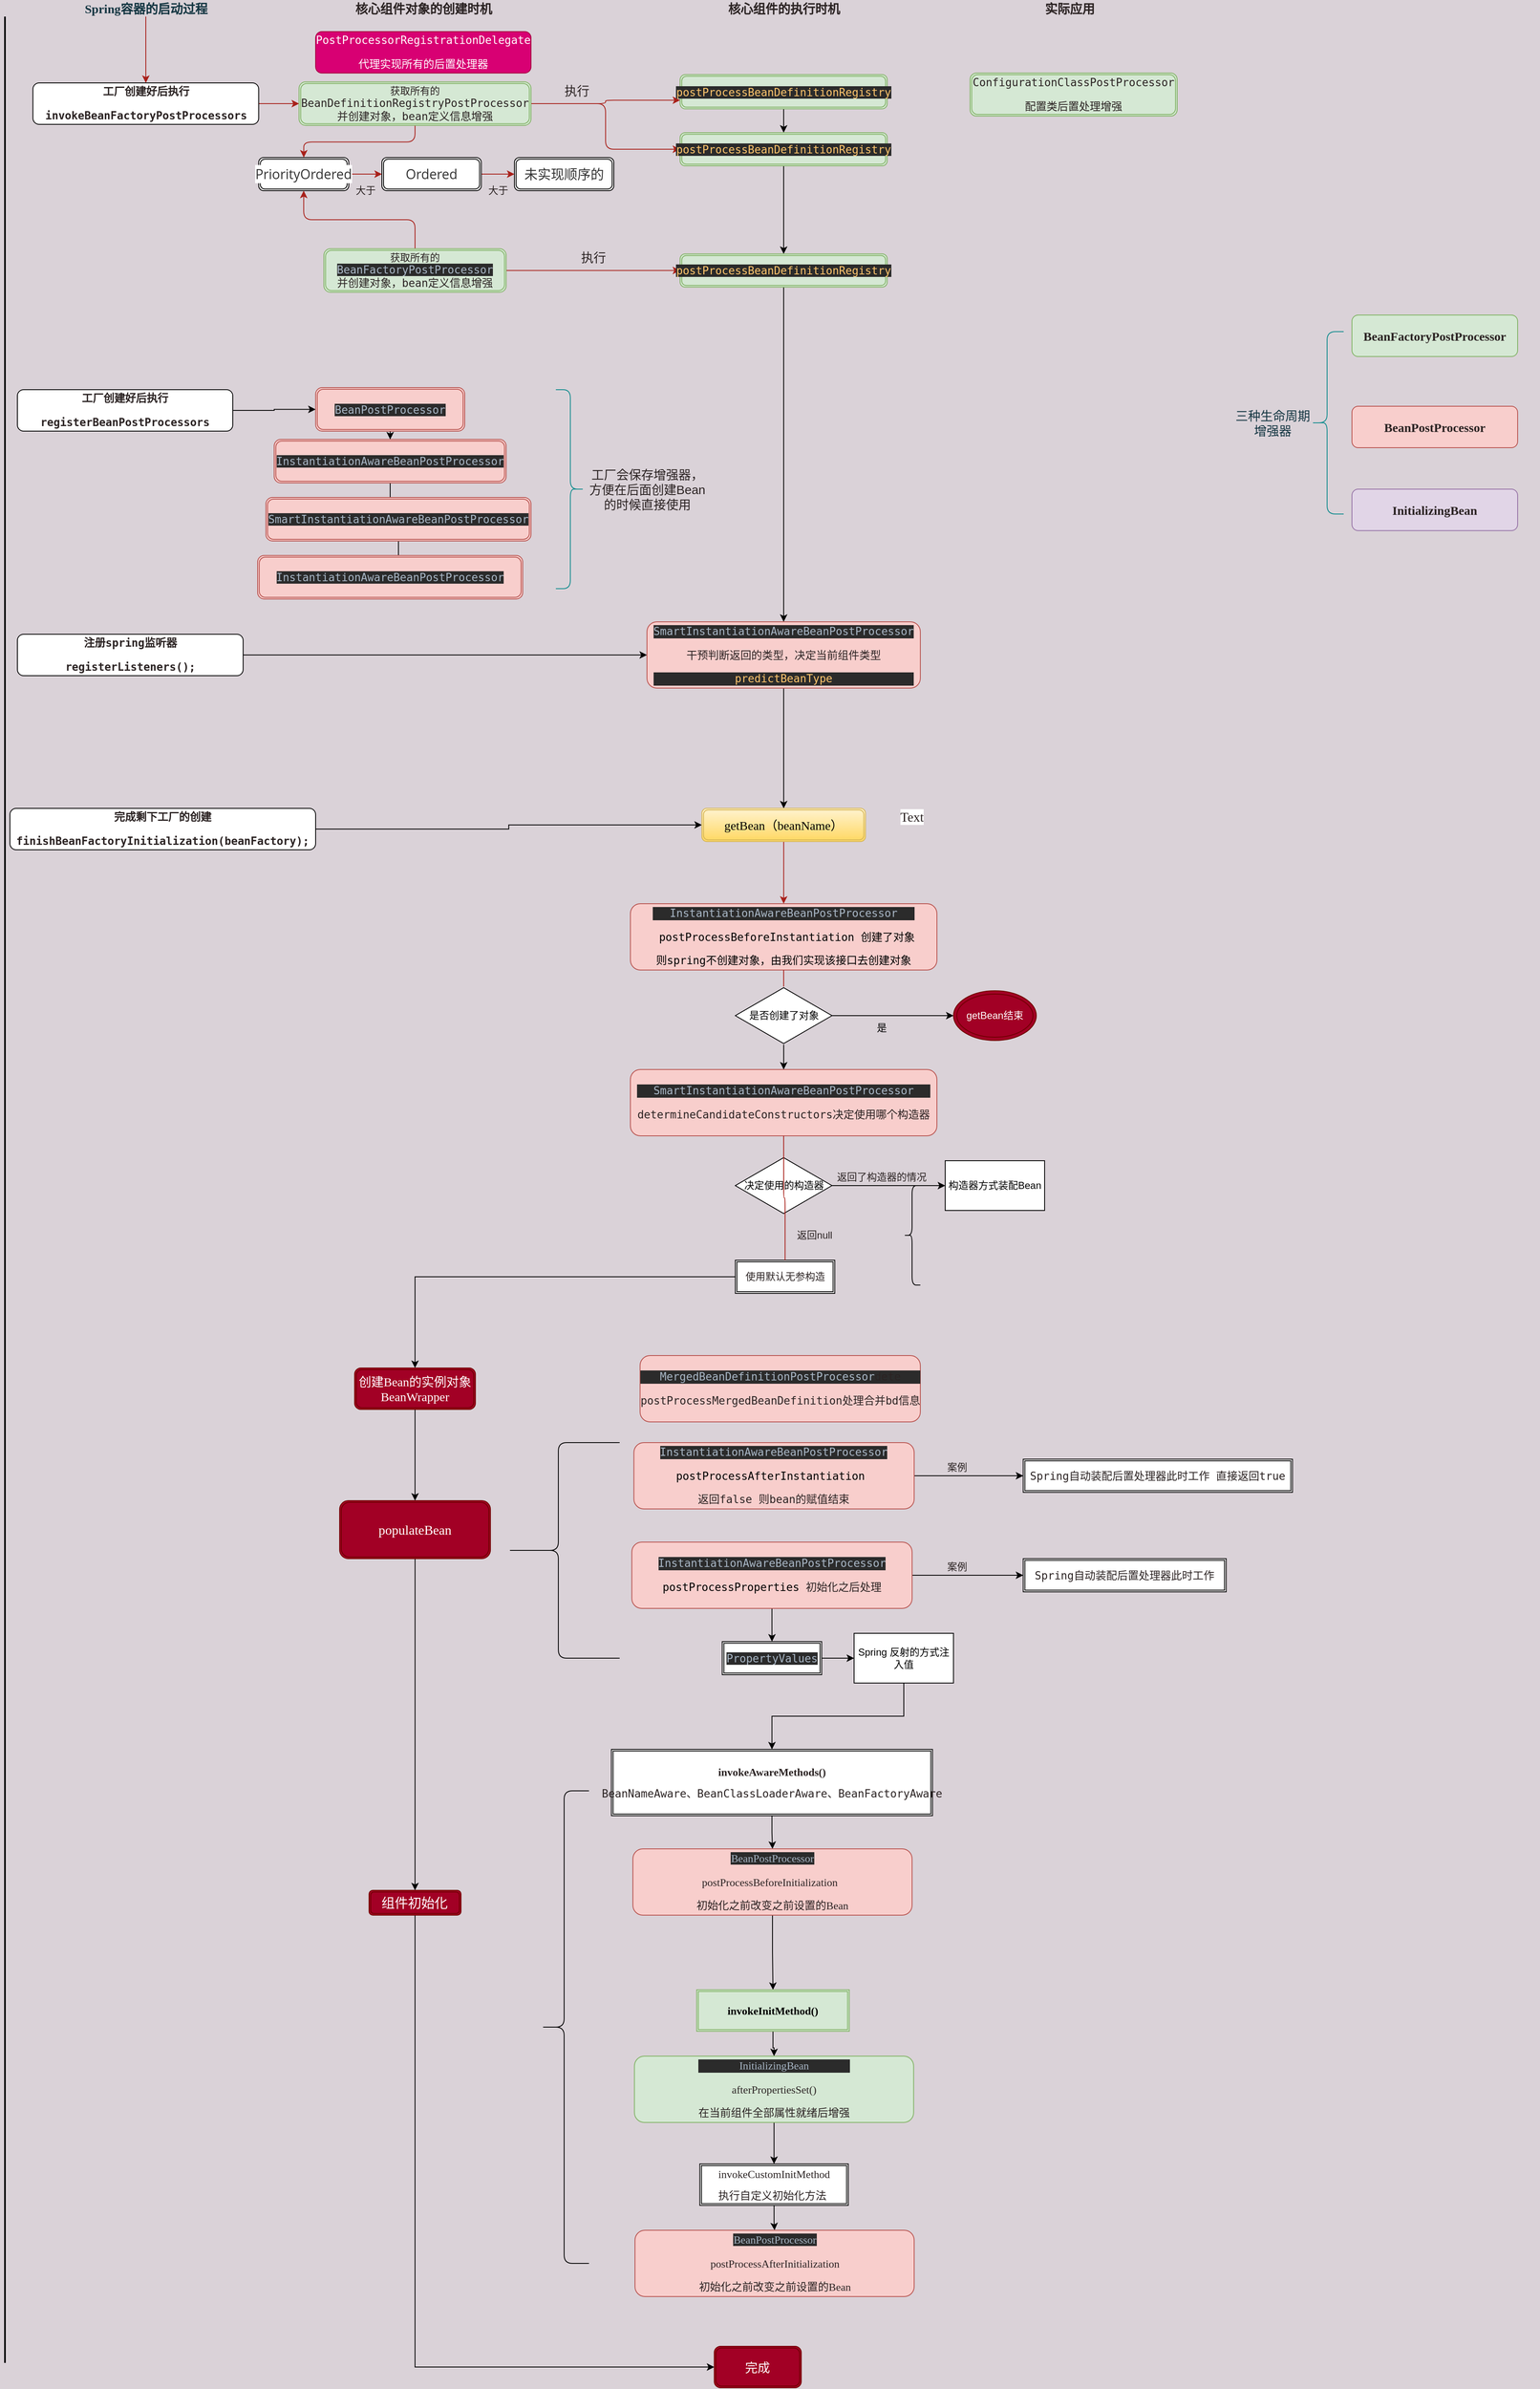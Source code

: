 <mxfile version="17.4.2" type="device"><diagram id="C5RBs43oDa-KdzZeNtuy" name="Page-1"><mxGraphModel dx="2575" dy="1581" grid="1" gridSize="10" guides="1" tooltips="1" connect="1" arrows="1" fold="1" page="1" pageScale="1" pageWidth="3300" pageHeight="4681" background="#DAD2D8" math="0" shadow="0"><root><mxCell id="WIyWlLk6GJQsqaUBKTNV-0"/><mxCell id="WIyWlLk6GJQsqaUBKTNV-1" parent="WIyWlLk6GJQsqaUBKTNV-0"/><mxCell id="7UAsIGKswMBBm4za22_E-0" value="&lt;blockquote&gt;&lt;font color=&quot;#2b2323&quot; size=&quot;1&quot; face=&quot;Comic Sans MS&quot;&gt;&lt;b style=&quot;font-size: 15px&quot;&gt;BeanFactoryPostProcessor&lt;/b&gt;&lt;/font&gt;&lt;/blockquote&gt;" style="rounded=1;whiteSpace=wrap;html=1;fillColor=#d5e8d4;strokeColor=#82b366;" parent="WIyWlLk6GJQsqaUBKTNV-1" vertex="1"><mxGeometry x="3001" y="420" width="200" height="50" as="geometry"/></mxCell><mxCell id="7UAsIGKswMBBm4za22_E-1" value="&lt;blockquote&gt;&lt;pre&gt;&lt;font color=&quot;#2b2323&quot; face=&quot;Comic Sans MS&quot; size=&quot;1&quot;&gt;&lt;b style=&quot;font-size: 15px&quot;&gt;BeanPostProcessor&lt;/b&gt;&lt;/font&gt;&lt;/pre&gt;&lt;/blockquote&gt;" style="rounded=1;whiteSpace=wrap;html=1;fillColor=#f8cecc;strokeColor=#b85450;" parent="WIyWlLk6GJQsqaUBKTNV-1" vertex="1"><mxGeometry x="3001" y="530" width="200" height="50" as="geometry"/></mxCell><mxCell id="7UAsIGKswMBBm4za22_E-2" value="&lt;blockquote&gt;&lt;pre&gt;&lt;font color=&quot;#2b2323&quot; face=&quot;Comic Sans MS&quot; size=&quot;1&quot;&gt;&lt;b style=&quot;font-size: 15px&quot;&gt;InitializingBean&lt;/b&gt;&lt;/font&gt;&lt;/pre&gt;&lt;/blockquote&gt;" style="rounded=1;whiteSpace=wrap;html=1;fillColor=#e1d5e7;strokeColor=#9673a6;" parent="WIyWlLk6GJQsqaUBKTNV-1" vertex="1"><mxGeometry x="3001" y="630" width="200" height="50" as="geometry"/></mxCell><mxCell id="7UAsIGKswMBBm4za22_E-3" value="" style="shape=curlyBracket;whiteSpace=wrap;html=1;rounded=1;labelBackgroundColor=none;fontFamily=Comic Sans MS;fontSize=15;fontColor=#143642;size=0.5;fillColor=#FAE5C7;strokeColor=#0F8B8D;" parent="WIyWlLk6GJQsqaUBKTNV-1" vertex="1"><mxGeometry x="2951" y="440" width="40" height="220" as="geometry"/></mxCell><mxCell id="7UAsIGKswMBBm4za22_E-4" value="三种生命周期&lt;br&gt;增强器" style="text;html=1;align=center;verticalAlign=middle;resizable=0;points=[];autosize=1;strokeColor=none;fillColor=none;fontSize=15;fontFamily=Comic Sans MS;fontColor=#143642;rounded=1;" parent="WIyWlLk6GJQsqaUBKTNV-1" vertex="1"><mxGeometry x="2850" y="530" width="110" height="40" as="geometry"/></mxCell><mxCell id="7UAsIGKswMBBm4za22_E-9" value="" style="edgeStyle=orthogonalEdgeStyle;rounded=1;orthogonalLoop=1;jettySize=auto;html=1;fontFamily=Lucida Console;fontSize=15;fontColor=#143642;labelBackgroundColor=#DAD2D8;strokeColor=#A8201A;" parent="WIyWlLk6GJQsqaUBKTNV-1" source="7UAsIGKswMBBm4za22_E-5" target="7UAsIGKswMBBm4za22_E-8" edge="1"><mxGeometry relative="1" as="geometry"/></mxCell><mxCell id="7UAsIGKswMBBm4za22_E-5" value="&lt;b&gt;Spring容器的启动过程&lt;/b&gt;" style="text;html=1;align=center;verticalAlign=middle;resizable=0;points=[];autosize=1;strokeColor=none;fillColor=none;fontSize=15;fontFamily=Lucida Console;fontColor=#143642;rounded=1;" parent="WIyWlLk6GJQsqaUBKTNV-1" vertex="1"><mxGeometry x="1455" y="40" width="180" height="20" as="geometry"/></mxCell><mxCell id="7UAsIGKswMBBm4za22_E-11" style="edgeStyle=orthogonalEdgeStyle;rounded=1;orthogonalLoop=1;jettySize=auto;html=1;exitX=1;exitY=0.5;exitDx=0;exitDy=0;fontColor=#2B2323;strokeColor=#A8201A;fillColor=#FAE5C7;" parent="WIyWlLk6GJQsqaUBKTNV-1" source="7UAsIGKswMBBm4za22_E-8" target="7UAsIGKswMBBm4za22_E-12" edge="1"><mxGeometry relative="1" as="geometry"><mxPoint x="1720" y="165" as="targetPoint"/></mxGeometry></mxCell><mxCell id="7UAsIGKswMBBm4za22_E-8" value="&lt;pre style=&quot;font-family: &amp;#34;jetbrains mono&amp;#34; , monospace ; font-size: 9.8pt&quot;&gt;&lt;font color=&quot;#2b2323&quot;&gt;&lt;b&gt;工厂创建好后执行&lt;/b&gt;&lt;/font&gt;&lt;/pre&gt;&lt;pre style=&quot;font-family: &amp;#34;jetbrains mono&amp;#34; , monospace ; font-size: 9.8pt&quot;&gt;&lt;font color=&quot;#2b2323&quot;&gt;&lt;b&gt;invokeBeanFactoryPostProcessors&lt;/b&gt;&lt;/font&gt;&lt;/pre&gt;" style="whiteSpace=wrap;html=1;labelBackgroundColor=none;fontFamily=Lucida Console;fontSize=15;rounded=1;" parent="WIyWlLk6GJQsqaUBKTNV-1" vertex="1"><mxGeometry x="1408.75" y="140" width="272.5" height="50" as="geometry"/></mxCell><mxCell id="7UAsIGKswMBBm4za22_E-17" style="edgeStyle=orthogonalEdgeStyle;rounded=1;orthogonalLoop=1;jettySize=auto;html=1;fontColor=#2B2323;strokeColor=#A8201A;fillColor=#FAE5C7;" parent="WIyWlLk6GJQsqaUBKTNV-1" source="7UAsIGKswMBBm4za22_E-12" target="7UAsIGKswMBBm4za22_E-13" edge="1"><mxGeometry relative="1" as="geometry"/></mxCell><mxCell id="7UAsIGKswMBBm4za22_E-35" style="edgeStyle=orthogonalEdgeStyle;rounded=1;orthogonalLoop=1;jettySize=auto;html=1;entryX=0;entryY=0.75;entryDx=0;entryDy=0;fontSize=15;fontColor=#2B2323;strokeColor=#A8201A;fillColor=#FAE5C7;" parent="WIyWlLk6GJQsqaUBKTNV-1" source="7UAsIGKswMBBm4za22_E-12" target="7UAsIGKswMBBm4za22_E-32" edge="1"><mxGeometry relative="1" as="geometry"/></mxCell><mxCell id="7UAsIGKswMBBm4za22_E-36" style="edgeStyle=orthogonalEdgeStyle;rounded=1;orthogonalLoop=1;jettySize=auto;html=1;entryX=0;entryY=0.5;entryDx=0;entryDy=0;fontSize=15;fontColor=#2B2323;strokeColor=#A8201A;fillColor=#FAE5C7;" parent="WIyWlLk6GJQsqaUBKTNV-1" source="7UAsIGKswMBBm4za22_E-12" target="7UAsIGKswMBBm4za22_E-33" edge="1"><mxGeometry relative="1" as="geometry"/></mxCell><mxCell id="7UAsIGKswMBBm4za22_E-12" value="&lt;font color=&quot;#2b2323&quot;&gt;获取所有的&lt;span style=&quot;font-family: &amp;#34;jetbrains mono&amp;#34; , monospace ; font-size: 9.8pt&quot;&gt;BeanDefinitionRegistryPostProcessor&lt;br&gt;并创建对象，bean定义信息增强&lt;br&gt;&lt;/span&gt;&lt;/font&gt;" style="shape=ext;double=1;rounded=1;whiteSpace=wrap;html=1;labelBackgroundColor=none;strokeColor=#82b366;fillColor=#d5e8d4;" parent="WIyWlLk6GJQsqaUBKTNV-1" vertex="1"><mxGeometry x="1730" y="138.75" width="280" height="52.5" as="geometry"/></mxCell><mxCell id="7UAsIGKswMBBm4za22_E-18" value="" style="edgeStyle=orthogonalEdgeStyle;rounded=1;orthogonalLoop=1;jettySize=auto;html=1;fontColor=#2B2323;strokeColor=#A8201A;fillColor=#FAE5C7;" parent="WIyWlLk6GJQsqaUBKTNV-1" source="7UAsIGKswMBBm4za22_E-13" target="7UAsIGKswMBBm4za22_E-14" edge="1"><mxGeometry relative="1" as="geometry"/></mxCell><mxCell id="7UAsIGKswMBBm4za22_E-13" value="&lt;span style=&quot;color: rgb(51 , 51 , 51) ; font-family: &amp;#34;open sans&amp;#34; , &amp;#34;clear sans&amp;#34; , &amp;#34;helvetica neue&amp;#34; , &amp;#34;helvetica&amp;#34; , &amp;#34;arial&amp;#34; , &amp;#34;segoe ui emoji&amp;#34; , sans-serif ; font-size: 16px ; background-color: rgb(255 , 255 , 255)&quot;&gt;Priority&lt;/span&gt;&lt;span style=&quot;color: rgb(51 , 51 , 51) ; font-family: &amp;#34;open sans&amp;#34; , &amp;#34;clear sans&amp;#34; , &amp;#34;helvetica neue&amp;#34; , &amp;#34;helvetica&amp;#34; , &amp;#34;arial&amp;#34; , &amp;#34;segoe ui emoji&amp;#34; , sans-serif ; font-size: 16px ; background-color: rgb(255 , 255 , 255)&quot;&gt;Orde&lt;/span&gt;&lt;span style=&quot;color: rgb(51 , 51 , 51) ; font-family: &amp;#34;open sans&amp;#34; , &amp;#34;clear sans&amp;#34; , &amp;#34;helvetica neue&amp;#34; , &amp;#34;helvetica&amp;#34; , &amp;#34;arial&amp;#34; , &amp;#34;segoe ui emoji&amp;#34; , sans-serif ; font-size: 16px ; background-color: rgb(255 , 255 , 255)&quot;&gt;r&lt;/span&gt;&lt;span style=&quot;color: rgb(51 , 51 , 51) ; font-family: &amp;#34;open sans&amp;#34; , &amp;#34;clear sans&amp;#34; , &amp;#34;helvetica neue&amp;#34; , &amp;#34;helvetica&amp;#34; , &amp;#34;arial&amp;#34; , &amp;#34;segoe ui emoji&amp;#34; , sans-serif ; font-size: 16px ; background-color: rgb(255 , 255 , 255)&quot;&gt;ed &lt;/span&gt;" style="shape=ext;double=1;rounded=1;whiteSpace=wrap;html=1;labelBackgroundColor=none;" parent="WIyWlLk6GJQsqaUBKTNV-1" vertex="1"><mxGeometry x="1681.25" y="230" width="108.75" height="40" as="geometry"/></mxCell><mxCell id="7UAsIGKswMBBm4za22_E-19" value="" style="edgeStyle=orthogonalEdgeStyle;rounded=1;orthogonalLoop=1;jettySize=auto;html=1;fontColor=#2B2323;strokeColor=#A8201A;fillColor=#FAE5C7;" parent="WIyWlLk6GJQsqaUBKTNV-1" source="7UAsIGKswMBBm4za22_E-14" target="7UAsIGKswMBBm4za22_E-15" edge="1"><mxGeometry relative="1" as="geometry"/></mxCell><mxCell id="7UAsIGKswMBBm4za22_E-14" value="&lt;span style=&quot;color: rgb(51 , 51 , 51) ; font-family: &amp;#34;open sans&amp;#34; , &amp;#34;clear sans&amp;#34; , &amp;#34;helvetica neue&amp;#34; , &amp;#34;helvetica&amp;#34; , &amp;#34;arial&amp;#34; , &amp;#34;segoe ui emoji&amp;#34; , sans-serif ; font-size: 16px ; background-color: rgb(255 , 255 , 255)&quot;&gt;Ordered&lt;/span&gt;" style="shape=ext;double=1;rounded=1;whiteSpace=wrap;html=1;labelBackgroundColor=none;" parent="WIyWlLk6GJQsqaUBKTNV-1" vertex="1"><mxGeometry x="1830" y="230" width="120" height="40" as="geometry"/></mxCell><mxCell id="7UAsIGKswMBBm4za22_E-15" value="&lt;span style=&quot;color: rgb(51 , 51 , 51) ; font-family: &amp;#34;open sans&amp;#34; , &amp;#34;clear sans&amp;#34; , &amp;#34;helvetica neue&amp;#34; , &amp;#34;helvetica&amp;#34; , &amp;#34;arial&amp;#34; , &amp;#34;segoe ui emoji&amp;#34; , sans-serif ; font-size: 16px ; background-color: rgb(255 , 255 , 255)&quot;&gt;未实现顺序的&lt;/span&gt;" style="shape=ext;double=1;rounded=1;whiteSpace=wrap;html=1;labelBackgroundColor=none;" parent="WIyWlLk6GJQsqaUBKTNV-1" vertex="1"><mxGeometry x="1990" y="230" width="120" height="40" as="geometry"/></mxCell><mxCell id="7UAsIGKswMBBm4za22_E-20" value="大于" style="text;html=1;align=center;verticalAlign=middle;resizable=0;points=[];autosize=1;strokeColor=none;fillColor=none;fontColor=#2B2323;rounded=1;" parent="WIyWlLk6GJQsqaUBKTNV-1" vertex="1"><mxGeometry x="1790" y="260" width="40" height="20" as="geometry"/></mxCell><mxCell id="7UAsIGKswMBBm4za22_E-23" value="大于" style="text;html=1;align=center;verticalAlign=middle;resizable=0;points=[];autosize=1;strokeColor=none;fillColor=none;fontColor=#2B2323;rounded=1;" parent="WIyWlLk6GJQsqaUBKTNV-1" vertex="1"><mxGeometry x="1950" y="260" width="40" height="20" as="geometry"/></mxCell><mxCell id="7UAsIGKswMBBm4za22_E-24" value="" style="line;strokeWidth=2;direction=south;html=1;rounded=1;labelBackgroundColor=none;fontColor=#2B2323;fillColor=#FAE5C7;" parent="WIyWlLk6GJQsqaUBKTNV-1" vertex="1"><mxGeometry x="1370" y="60" width="10" height="2830" as="geometry"/></mxCell><mxCell id="7UAsIGKswMBBm4za22_E-30" value="&lt;font style=&quot;font-size: 15px&quot;&gt;&lt;b&gt;核心组件对象的创建时机&lt;/b&gt;&lt;/font&gt;" style="text;html=1;align=center;verticalAlign=middle;resizable=0;points=[];autosize=1;strokeColor=none;fillColor=none;fontColor=#2B2323;rounded=1;" parent="WIyWlLk6GJQsqaUBKTNV-1" vertex="1"><mxGeometry x="1790" y="40" width="180" height="20" as="geometry"/></mxCell><mxCell id="7UAsIGKswMBBm4za22_E-31" value="&lt;b&gt;&lt;font style=&quot;font-size: 15px&quot;&gt;核心组件的执行时机&lt;/font&gt;&lt;/b&gt;" style="text;html=1;align=center;verticalAlign=middle;resizable=0;points=[];autosize=1;strokeColor=none;fillColor=none;fontColor=#2B2323;rounded=1;" parent="WIyWlLk6GJQsqaUBKTNV-1" vertex="1"><mxGeometry x="2240" y="40" width="150" height="20" as="geometry"/></mxCell><mxCell id="cXyHGHLvbDnM3yq_ngTQ-6" value="" style="edgeStyle=orthogonalEdgeStyle;rounded=0;orthogonalLoop=1;jettySize=auto;html=1;" edge="1" parent="WIyWlLk6GJQsqaUBKTNV-1" source="7UAsIGKswMBBm4za22_E-32" target="7UAsIGKswMBBm4za22_E-33"><mxGeometry relative="1" as="geometry"/></mxCell><mxCell id="7UAsIGKswMBBm4za22_E-32" value="&lt;pre style=&quot;background-color: #2b2b2b ; color: #a9b7c6 ; font-family: &amp;#34;jetbrains mono&amp;#34; , monospace ; font-size: 9.8pt&quot;&gt;&lt;span style=&quot;color: #ffc66d&quot;&gt;postProcessBeanDefinitionRegistry&lt;/span&gt;&lt;/pre&gt;" style="shape=ext;double=1;rounded=1;whiteSpace=wrap;html=1;labelBackgroundColor=none;strokeColor=#82b366;fillColor=#d5e8d4;" parent="WIyWlLk6GJQsqaUBKTNV-1" vertex="1"><mxGeometry x="2190" y="130" width="250" height="41.25" as="geometry"/></mxCell><mxCell id="cXyHGHLvbDnM3yq_ngTQ-7" value="" style="edgeStyle=orthogonalEdgeStyle;rounded=0;orthogonalLoop=1;jettySize=auto;html=1;" edge="1" parent="WIyWlLk6GJQsqaUBKTNV-1" source="7UAsIGKswMBBm4za22_E-33" target="7UAsIGKswMBBm4za22_E-40"><mxGeometry relative="1" as="geometry"/></mxCell><mxCell id="7UAsIGKswMBBm4za22_E-33" value="&lt;pre style=&quot;background-color: #2b2b2b ; color: #a9b7c6 ; font-family: &amp;#34;jetbrains mono&amp;#34; , monospace ; font-size: 9.8pt&quot;&gt;&lt;span style=&quot;color: #ffc66d&quot;&gt;postProcessBeanDefinitionRegistry&lt;/span&gt;&lt;/pre&gt;" style="shape=ext;double=1;rounded=1;whiteSpace=wrap;html=1;labelBackgroundColor=none;strokeColor=#82b366;fillColor=#d5e8d4;" parent="WIyWlLk6GJQsqaUBKTNV-1" vertex="1"><mxGeometry x="2190" y="200" width="250" height="40" as="geometry"/></mxCell><mxCell id="7UAsIGKswMBBm4za22_E-37" value="执行" style="text;html=1;align=center;verticalAlign=middle;resizable=0;points=[];autosize=1;strokeColor=none;fillColor=none;fontSize=15;fontColor=#2B2323;rounded=1;" parent="WIyWlLk6GJQsqaUBKTNV-1" vertex="1"><mxGeometry x="2040" y="138.75" width="50" height="20" as="geometry"/></mxCell><mxCell id="7UAsIGKswMBBm4za22_E-39" style="edgeStyle=orthogonalEdgeStyle;rounded=1;orthogonalLoop=1;jettySize=auto;html=1;entryX=0.5;entryY=1;entryDx=0;entryDy=0;fontSize=15;fontColor=#2B2323;strokeColor=#A8201A;fillColor=#FAE5C7;" parent="WIyWlLk6GJQsqaUBKTNV-1" source="7UAsIGKswMBBm4za22_E-38" target="7UAsIGKswMBBm4za22_E-13" edge="1"><mxGeometry relative="1" as="geometry"/></mxCell><mxCell id="7UAsIGKswMBBm4za22_E-41" style="edgeStyle=orthogonalEdgeStyle;rounded=1;orthogonalLoop=1;jettySize=auto;html=1;entryX=0;entryY=0.5;entryDx=0;entryDy=0;fontSize=15;fontColor=#2B2323;strokeColor=#A8201A;fillColor=#FAE5C7;" parent="WIyWlLk6GJQsqaUBKTNV-1" source="7UAsIGKswMBBm4za22_E-38" target="7UAsIGKswMBBm4za22_E-40" edge="1"><mxGeometry relative="1" as="geometry"/></mxCell><mxCell id="7UAsIGKswMBBm4za22_E-38" value="&lt;font color=&quot;#2b2323&quot;&gt;获取所有的&lt;/font&gt;&lt;span style=&quot;background-color: rgb(43 , 43 , 43) ; color: rgb(169 , 183 , 198) ; font-family: &amp;#34;jetbrains mono&amp;#34; , monospace ; font-size: 9.8pt&quot;&gt;BeanFactoryPostProcessor&lt;/span&gt;&lt;font color=&quot;#2b2323&quot;&gt;&lt;br&gt;&lt;/font&gt;&lt;font color=&quot;#2b2323&quot;&gt;&lt;span style=&quot;font-family: &amp;#34;jetbrains mono&amp;#34; , monospace ; font-size: 9.8pt&quot;&gt;并创建对象，bean定义信息增强&lt;br&gt;&lt;/span&gt;&lt;/font&gt;" style="shape=ext;double=1;rounded=1;whiteSpace=wrap;html=1;labelBackgroundColor=none;strokeColor=#82b366;fillColor=#d5e8d4;" parent="WIyWlLk6GJQsqaUBKTNV-1" vertex="1"><mxGeometry x="1760" y="340" width="220" height="52.5" as="geometry"/></mxCell><mxCell id="cXyHGHLvbDnM3yq_ngTQ-8" style="edgeStyle=orthogonalEdgeStyle;rounded=0;orthogonalLoop=1;jettySize=auto;html=1;" edge="1" parent="WIyWlLk6GJQsqaUBKTNV-1" source="7UAsIGKswMBBm4za22_E-40" target="7UAsIGKswMBBm4za22_E-58"><mxGeometry relative="1" as="geometry"/></mxCell><mxCell id="7UAsIGKswMBBm4za22_E-40" value="&lt;pre style=&quot;background-color: #2b2b2b ; color: #a9b7c6 ; font-family: &amp;#34;jetbrains mono&amp;#34; , monospace ; font-size: 9.8pt&quot;&gt;&lt;span style=&quot;color: #ffc66d&quot;&gt;postProcessBeanDefinitionRegistry&lt;/span&gt;&lt;/pre&gt;" style="shape=ext;double=1;rounded=1;whiteSpace=wrap;html=1;labelBackgroundColor=none;strokeColor=#82b366;fillColor=#d5e8d4;" parent="WIyWlLk6GJQsqaUBKTNV-1" vertex="1"><mxGeometry x="2190" y="346.25" width="250" height="40" as="geometry"/></mxCell><mxCell id="7UAsIGKswMBBm4za22_E-42" value="执行" style="text;html=1;align=center;verticalAlign=middle;resizable=0;points=[];autosize=1;strokeColor=none;fillColor=none;fontSize=15;fontColor=#2B2323;rounded=1;" parent="WIyWlLk6GJQsqaUBKTNV-1" vertex="1"><mxGeometry x="2060" y="340" width="50" height="20" as="geometry"/></mxCell><mxCell id="7UAsIGKswMBBm4za22_E-43" value="&lt;b&gt;&lt;font style=&quot;font-size: 15px&quot;&gt;实际应用&lt;/font&gt;&lt;/b&gt;" style="text;html=1;align=center;verticalAlign=middle;resizable=0;points=[];autosize=1;strokeColor=none;fillColor=none;fontColor=#2B2323;rounded=1;" parent="WIyWlLk6GJQsqaUBKTNV-1" vertex="1"><mxGeometry x="2620" y="40" width="80" height="20" as="geometry"/></mxCell><mxCell id="7UAsIGKswMBBm4za22_E-44" value="&lt;pre style=&quot;font-family: &amp;#34;jetbrains mono&amp;#34; , monospace ; font-size: 9.8pt&quot;&gt;&lt;pre style=&quot;font-family: &amp;#34;jetbrains mono&amp;#34; , monospace ; font-size: 9.8pt&quot;&gt;&lt;font color=&quot;#2b2323&quot;&gt;ConfigurationClassPostProcessor&lt;/font&gt;&lt;/pre&gt;&lt;pre style=&quot;font-family: &amp;#34;jetbrains mono&amp;#34; , monospace ; font-size: 9.8pt&quot;&gt;&lt;font color=&quot;#2b2323&quot;&gt;配置类后置处理增强&lt;/font&gt;&lt;/pre&gt;&lt;/pre&gt;" style="shape=ext;double=1;rounded=1;whiteSpace=wrap;html=1;labelBackgroundColor=none;strokeColor=#82b366;fillColor=#d5e8d4;" parent="WIyWlLk6GJQsqaUBKTNV-1" vertex="1"><mxGeometry x="2540" y="128.13" width="250" height="51.87" as="geometry"/></mxCell><mxCell id="cXyHGHLvbDnM3yq_ngTQ-0" style="edgeStyle=orthogonalEdgeStyle;rounded=0;orthogonalLoop=1;jettySize=auto;html=1;" edge="1" parent="WIyWlLk6GJQsqaUBKTNV-1" source="7UAsIGKswMBBm4za22_E-45" target="7UAsIGKswMBBm4za22_E-47"><mxGeometry relative="1" as="geometry"/></mxCell><mxCell id="7UAsIGKswMBBm4za22_E-45" value="&lt;pre style=&quot;font-family: &amp;#34;jetbrains mono&amp;#34; , monospace ; font-size: 9.8pt&quot;&gt;&lt;font color=&quot;#2b2323&quot;&gt;&lt;b&gt;工厂创建好后执行&lt;/b&gt;&lt;/font&gt;&lt;/pre&gt;&lt;pre style=&quot;font-family: &amp;#34;jetbrains mono&amp;#34; , monospace ; font-size: 9.8pt&quot;&gt;&lt;pre style=&quot;font-family: &amp;#34;jetbrains mono&amp;#34; , monospace ; font-size: 9.8pt&quot;&gt;&lt;font color=&quot;#2b2323&quot;&gt;&lt;b&gt;registerBeanPostProcessors&lt;/b&gt;&lt;/font&gt;&lt;/pre&gt;&lt;/pre&gt;" style="whiteSpace=wrap;html=1;labelBackgroundColor=none;fontFamily=Lucida Console;fontSize=15;rounded=1;" parent="WIyWlLk6GJQsqaUBKTNV-1" vertex="1"><mxGeometry x="1390" y="510" width="260" height="50" as="geometry"/></mxCell><mxCell id="7UAsIGKswMBBm4za22_E-46" value="&lt;pre style=&quot;font-family: &amp;#34;jetbrains mono&amp;#34; , monospace ; font-size: 9.8pt&quot;&gt;PostProcessorRegistrationDelegate&lt;/pre&gt;&lt;pre style=&quot;font-family: &amp;#34;jetbrains mono&amp;#34; , monospace ; font-size: 9.8pt&quot;&gt;代理实现所有的后置处理器&lt;/pre&gt;" style="rounded=1;whiteSpace=wrap;html=1;labelBackgroundColor=none;fontSize=15;fontColor=#ffffff;strokeColor=#A50040;fillColor=#d80073;" parent="WIyWlLk6GJQsqaUBKTNV-1" vertex="1"><mxGeometry x="1750" y="78.13" width="260" height="50" as="geometry"/></mxCell><mxCell id="cXyHGHLvbDnM3yq_ngTQ-3" style="edgeStyle=orthogonalEdgeStyle;rounded=0;orthogonalLoop=1;jettySize=auto;html=1;entryX=0.5;entryY=0;entryDx=0;entryDy=0;" edge="1" parent="WIyWlLk6GJQsqaUBKTNV-1" source="7UAsIGKswMBBm4za22_E-47" target="7UAsIGKswMBBm4za22_E-48"><mxGeometry relative="1" as="geometry"/></mxCell><mxCell id="7UAsIGKswMBBm4za22_E-47" value="&lt;pre style=&quot;background-color: #2b2b2b ; color: #a9b7c6 ; font-family: &amp;#34;jetbrains mono&amp;#34; , monospace ; font-size: 9.8pt&quot;&gt;BeanPostProcessor&lt;/pre&gt;" style="shape=ext;double=1;rounded=1;whiteSpace=wrap;html=1;labelBackgroundColor=none;strokeColor=#b85450;fillColor=#f8cecc;" parent="WIyWlLk6GJQsqaUBKTNV-1" vertex="1"><mxGeometry x="1750" y="507.5" width="180" height="52.5" as="geometry"/></mxCell><mxCell id="cXyHGHLvbDnM3yq_ngTQ-4" style="edgeStyle=orthogonalEdgeStyle;rounded=0;orthogonalLoop=1;jettySize=auto;html=1;entryX=0.5;entryY=0;entryDx=0;entryDy=0;" edge="1" parent="WIyWlLk6GJQsqaUBKTNV-1" source="7UAsIGKswMBBm4za22_E-48" target="7UAsIGKswMBBm4za22_E-49"><mxGeometry relative="1" as="geometry"/></mxCell><mxCell id="7UAsIGKswMBBm4za22_E-48" value="&lt;pre style=&quot;background-color: #2b2b2b ; color: #a9b7c6 ; font-family: &amp;#34;jetbrains mono&amp;#34; , monospace ; font-size: 9.8pt&quot;&gt;&lt;pre style=&quot;font-family: &amp;#34;jetbrains mono&amp;#34; , monospace ; font-size: 9.8pt&quot;&gt;InstantiationAwareBeanPostProcessor&lt;/pre&gt;&lt;/pre&gt;" style="shape=ext;double=1;rounded=1;whiteSpace=wrap;html=1;labelBackgroundColor=none;strokeColor=#b85450;fillColor=#f8cecc;" parent="WIyWlLk6GJQsqaUBKTNV-1" vertex="1"><mxGeometry x="1700" y="570" width="280" height="52.5" as="geometry"/></mxCell><mxCell id="cXyHGHLvbDnM3yq_ngTQ-5" style="edgeStyle=orthogonalEdgeStyle;rounded=0;orthogonalLoop=1;jettySize=auto;html=1;entryX=0.5;entryY=0;entryDx=0;entryDy=0;" edge="1" parent="WIyWlLk6GJQsqaUBKTNV-1" source="7UAsIGKswMBBm4za22_E-49" target="7UAsIGKswMBBm4za22_E-50"><mxGeometry relative="1" as="geometry"/></mxCell><mxCell id="7UAsIGKswMBBm4za22_E-49" value="&lt;pre style=&quot;background-color: #2b2b2b ; color: #a9b7c6 ; font-family: &amp;#34;jetbrains mono&amp;#34; , monospace ; font-size: 9.8pt&quot;&gt;&lt;pre style=&quot;font-family: &amp;#34;jetbrains mono&amp;#34; , monospace ; font-size: 9.8pt&quot;&gt;&lt;pre style=&quot;font-family: &amp;#34;jetbrains mono&amp;#34; , monospace ; font-size: 9.8pt&quot;&gt;SmartInstantiationAwareBeanPostProcessor&lt;/pre&gt;&lt;/pre&gt;&lt;/pre&gt;" style="shape=ext;double=1;rounded=1;whiteSpace=wrap;html=1;labelBackgroundColor=none;strokeColor=#b85450;fillColor=#f8cecc;" parent="WIyWlLk6GJQsqaUBKTNV-1" vertex="1"><mxGeometry x="1690" y="640" width="320" height="52.5" as="geometry"/></mxCell><mxCell id="7UAsIGKswMBBm4za22_E-50" value="&lt;pre style=&quot;background-color: #2b2b2b ; color: #a9b7c6 ; font-family: &amp;#34;jetbrains mono&amp;#34; , monospace ; font-size: 9.8pt&quot;&gt;&lt;pre style=&quot;font-family: &amp;#34;jetbrains mono&amp;#34; , monospace ; font-size: 9.8pt&quot;&gt;&lt;pre style=&quot;font-family: &amp;#34;jetbrains mono&amp;#34; , monospace ; font-size: 9.8pt&quot;&gt;&lt;pre style=&quot;font-family: &amp;#34;jetbrains mono&amp;#34; , monospace ; font-size: 9.8pt&quot;&gt;InstantiationAwareBeanPostProcessor&lt;/pre&gt;&lt;/pre&gt;&lt;/pre&gt;&lt;/pre&gt;" style="shape=ext;double=1;rounded=1;whiteSpace=wrap;html=1;labelBackgroundColor=none;strokeColor=#b85450;fillColor=#f8cecc;" parent="WIyWlLk6GJQsqaUBKTNV-1" vertex="1"><mxGeometry x="1680" y="710" width="320" height="52.5" as="geometry"/></mxCell><mxCell id="7UAsIGKswMBBm4za22_E-51" value="" style="shape=curlyBracket;whiteSpace=wrap;html=1;rounded=1;flipH=1;labelBackgroundColor=none;fontSize=15;fontColor=#2B2323;strokeColor=#0F8B8D;fillColor=#FAE5C7;size=0.5;" parent="WIyWlLk6GJQsqaUBKTNV-1" vertex="1"><mxGeometry x="2040" y="510" width="35" height="240" as="geometry"/></mxCell><mxCell id="7UAsIGKswMBBm4za22_E-54" value="工厂会保存增强器，&lt;br&gt;方便在后面创建Bean&lt;br&gt;的时候直接使用" style="text;html=1;align=center;verticalAlign=middle;resizable=0;points=[];autosize=1;strokeColor=none;fillColor=none;fontSize=15;fontColor=#2B2323;rounded=1;" parent="WIyWlLk6GJQsqaUBKTNV-1" vertex="1"><mxGeometry x="2070" y="600" width="160" height="60" as="geometry"/></mxCell><mxCell id="cXyHGHLvbDnM3yq_ngTQ-12" style="edgeStyle=orthogonalEdgeStyle;rounded=0;orthogonalLoop=1;jettySize=auto;html=1;" edge="1" parent="WIyWlLk6GJQsqaUBKTNV-1" source="7UAsIGKswMBBm4za22_E-55" target="7UAsIGKswMBBm4za22_E-60"><mxGeometry relative="1" as="geometry"/></mxCell><mxCell id="7UAsIGKswMBBm4za22_E-55" value="&lt;pre style=&quot;font-family: &amp;#34;jetbrains mono&amp;#34; , monospace ; font-size: 9.8pt&quot;&gt;&lt;font color=&quot;#2b2323&quot;&gt;&lt;b&gt;完成剩下工厂的创建&lt;/b&gt;&lt;/font&gt;&lt;/pre&gt;&lt;pre style=&quot;font-family: &amp;#34;jetbrains mono&amp;#34; , monospace ; font-size: 9.8pt&quot;&gt;&lt;pre style=&quot;font-family: &amp;#34;jetbrains mono&amp;#34; , monospace ; font-size: 9.8pt&quot;&gt;&lt;pre style=&quot;font-family: &amp;#34;jetbrains mono&amp;#34; , monospace ; font-size: 9.8pt&quot;&gt;&lt;font color=&quot;#2b2323&quot;&gt;&lt;b&gt;finishBeanFactoryInitialization(beanFactory);&lt;/b&gt;&lt;/font&gt;&lt;/pre&gt;&lt;/pre&gt;&lt;/pre&gt;" style="whiteSpace=wrap;html=1;labelBackgroundColor=none;fontFamily=Lucida Console;fontSize=15;rounded=1;" parent="WIyWlLk6GJQsqaUBKTNV-1" vertex="1"><mxGeometry x="1381" y="1015" width="369" height="50" as="geometry"/></mxCell><mxCell id="cXyHGHLvbDnM3yq_ngTQ-1" style="edgeStyle=orthogonalEdgeStyle;rounded=0;orthogonalLoop=1;jettySize=auto;html=1;" edge="1" parent="WIyWlLk6GJQsqaUBKTNV-1" source="7UAsIGKswMBBm4za22_E-56" target="7UAsIGKswMBBm4za22_E-58"><mxGeometry relative="1" as="geometry"/></mxCell><mxCell id="7UAsIGKswMBBm4za22_E-56" value="&lt;pre style=&quot;font-family: &amp;#34;jetbrains mono&amp;#34; , monospace ; font-size: 9.8pt&quot;&gt;&lt;pre style=&quot;font-family: &amp;#34;jetbrains mono&amp;#34; , monospace ; font-size: 9.8pt&quot;&gt;&lt;font color=&quot;#2b2323&quot;&gt;&lt;b&gt;注册spring监听器&lt;/b&gt;&lt;/font&gt;&lt;/pre&gt;&lt;pre style=&quot;font-family: &amp;#34;jetbrains mono&amp;#34; , monospace ; font-size: 9.8pt&quot;&gt;&lt;font color=&quot;#2b2323&quot;&gt;&lt;b&gt;registerListeners();&lt;/b&gt;&lt;/font&gt;&lt;/pre&gt;&lt;/pre&gt;" style="whiteSpace=wrap;html=1;labelBackgroundColor=none;fontFamily=Lucida Console;fontSize=15;rounded=1;" parent="WIyWlLk6GJQsqaUBKTNV-1" vertex="1"><mxGeometry x="1390" y="805" width="272.5" height="50" as="geometry"/></mxCell><mxCell id="cXyHGHLvbDnM3yq_ngTQ-13" style="edgeStyle=orthogonalEdgeStyle;rounded=0;orthogonalLoop=1;jettySize=auto;html=1;" edge="1" parent="WIyWlLk6GJQsqaUBKTNV-1" source="7UAsIGKswMBBm4za22_E-58" target="7UAsIGKswMBBm4za22_E-60"><mxGeometry relative="1" as="geometry"/></mxCell><mxCell id="7UAsIGKswMBBm4za22_E-58" value="&lt;blockquote&gt;&lt;pre&gt;&lt;pre style=&quot;color: rgb(169 , 183 , 198) ; font-size: 9.8pt ; background-color: rgb(43 , 43 , 43) ; font-family: &amp;#34;jetbrains mono&amp;#34; , monospace&quot;&gt;SmartInstantiationAwareBeanPostProcessor&lt;/pre&gt;&lt;pre style=&quot;font-size: 9.8pt ; font-family: &amp;#34;jetbrains mono&amp;#34; , monospace&quot;&gt;&lt;font color=&quot;#2b2323&quot;&gt;干预判断返回的类型，决定当前组件类型&lt;/font&gt;&lt;/pre&gt;&lt;pre style=&quot;font-size: 9.8pt ; font-family: &amp;#34;jetbrains mono&amp;#34; , monospace&quot;&gt;&lt;pre style=&quot;background-color: #2b2b2b ; color: #a9b7c6 ; font-family: &amp;#34;jetbrains mono&amp;#34; , monospace ; font-size: 9.8pt&quot;&gt;&lt;span style=&quot;color: #ffc66d&quot;&gt;predictBeanType&lt;/span&gt;&lt;/pre&gt;&lt;/pre&gt;&lt;/pre&gt;&lt;/blockquote&gt;" style="rounded=1;whiteSpace=wrap;html=1;fillColor=#f8cecc;strokeColor=#b85450;" parent="WIyWlLk6GJQsqaUBKTNV-1" vertex="1"><mxGeometry x="2150" y="790" width="330" height="80" as="geometry"/></mxCell><mxCell id="7UAsIGKswMBBm4za22_E-59" value="&lt;blockquote&gt;&lt;pre&gt;&lt;pre style=&quot;font-size: 9.8pt ; font-family: &amp;#34;jetbrains mono&amp;#34; , monospace&quot;&gt;&lt;pre style=&quot;color: rgb(169 , 183 , 198) ; background-color: rgb(43 , 43 , 43) ; font-family: &amp;#34;jetbrains mono&amp;#34; , monospace ; font-size: 9.8pt&quot;&gt;InstantiationAwareBeanPostProcessor&lt;/pre&gt;&lt;pre style=&quot;font-family: &amp;#34;jetbrains mono&amp;#34; , monospace ; font-size: 9.8pt&quot;&gt;&lt;font color=&quot;#2b2323&quot;&gt; &lt;/font&gt;postProcessBeforeInstantiation 创建了对象&lt;/pre&gt;&lt;pre style=&quot;font-family: &amp;#34;jetbrains mono&amp;#34; , monospace ; font-size: 9.8pt&quot;&gt;则spring不创建对象，由我们实现该接口去创建对象&lt;/pre&gt;&lt;/pre&gt;&lt;/pre&gt;&lt;/blockquote&gt;" style="rounded=1;whiteSpace=wrap;html=1;fillColor=#f8cecc;strokeColor=#b85450;" parent="WIyWlLk6GJQsqaUBKTNV-1" vertex="1"><mxGeometry x="2130" y="1130" width="370" height="80" as="geometry"/></mxCell><mxCell id="7UAsIGKswMBBm4za22_E-62" value="" style="edgeStyle=orthogonalEdgeStyle;rounded=1;orthogonalLoop=1;jettySize=auto;html=1;fontFamily=Comic Sans MS;fontSize=15;fontColor=#2B2323;strokeColor=#A8201A;fillColor=#FAE5C7;" parent="WIyWlLk6GJQsqaUBKTNV-1" source="7UAsIGKswMBBm4za22_E-60" target="7UAsIGKswMBBm4za22_E-59" edge="1"><mxGeometry relative="1" as="geometry"/></mxCell><mxCell id="7UAsIGKswMBBm4za22_E-60" value="getBean（beanName）" style="shape=ext;double=1;rounded=1;whiteSpace=wrap;html=1;labelBackgroundColor=none;fontFamily=Comic Sans MS;fontSize=15;strokeColor=#d6b656;fillColor=#fff2cc;gradientColor=#ffd966;" parent="WIyWlLk6GJQsqaUBKTNV-1" vertex="1"><mxGeometry x="2216.25" y="1015" width="197.5" height="40" as="geometry"/></mxCell><mxCell id="7UAsIGKswMBBm4za22_E-61" value="完成" style="shape=ext;double=1;rounded=1;whiteSpace=wrap;html=1;labelBackgroundColor=none;fontFamily=Comic Sans MS;fontSize=15;fontColor=#ffffff;strokeColor=#6F0000;fillColor=#a20025;" parent="WIyWlLk6GJQsqaUBKTNV-1" vertex="1"><mxGeometry x="2231.24" y="2870" width="105" height="50" as="geometry"/></mxCell><mxCell id="7UAsIGKswMBBm4za22_E-64" value="&lt;blockquote&gt;&lt;pre&gt;&lt;pre style=&quot;font-size: 9.8pt ; font-family: &amp;#34;jetbrains mono&amp;#34; , monospace&quot;&gt;&lt;pre style=&quot;font-family: &amp;#34;jetbrains mono&amp;#34; , monospace ; font-size: 9.8pt&quot;&gt;&lt;pre style=&quot;color: rgb(169 , 183 , 198) ; background-color: rgb(43 , 43 , 43) ; font-family: &amp;#34;jetbrains mono&amp;#34; , monospace ; font-size: 9.8pt&quot;&gt;SmartInstantiationAwareBeanPostProcessor&lt;/pre&gt;&lt;pre style=&quot;font-family: &amp;#34;jetbrains mono&amp;#34; , monospace ; font-size: 9.8pt&quot;&gt;&lt;font color=&quot;#2b2323&quot;&gt;&lt;span style=&quot;font-size: 9.8pt&quot;&gt;determineCandidateConstructors&lt;/span&gt;决定使用哪个构造器&lt;/font&gt;&lt;/pre&gt;&lt;/pre&gt;&lt;/pre&gt;&lt;/pre&gt;&lt;/blockquote&gt;" style="rounded=1;whiteSpace=wrap;html=1;fillColor=#f8cecc;strokeColor=#b85450;" parent="WIyWlLk6GJQsqaUBKTNV-1" vertex="1"><mxGeometry x="2129.98" y="1330" width="370" height="80" as="geometry"/></mxCell><mxCell id="cXyHGHLvbDnM3yq_ngTQ-18" value="" style="edgeStyle=orthogonalEdgeStyle;rounded=0;orthogonalLoop=1;jettySize=auto;html=1;" edge="1" parent="WIyWlLk6GJQsqaUBKTNV-1" source="cXyHGHLvbDnM3yq_ngTQ-14" target="cXyHGHLvbDnM3yq_ngTQ-17"><mxGeometry relative="1" as="geometry"/></mxCell><mxCell id="cXyHGHLvbDnM3yq_ngTQ-22" style="edgeStyle=orthogonalEdgeStyle;rounded=0;orthogonalLoop=1;jettySize=auto;html=1;fontColor=#2B2323;" edge="1" parent="WIyWlLk6GJQsqaUBKTNV-1" source="cXyHGHLvbDnM3yq_ngTQ-14" target="7UAsIGKswMBBm4za22_E-64"><mxGeometry relative="1" as="geometry"/></mxCell><mxCell id="cXyHGHLvbDnM3yq_ngTQ-14" value="是否创建了对象" style="html=1;whiteSpace=wrap;aspect=fixed;shape=isoRectangle;" vertex="1" parent="WIyWlLk6GJQsqaUBKTNV-1"><mxGeometry x="2256.67" y="1230" width="116.67" height="70" as="geometry"/></mxCell><mxCell id="cXyHGHLvbDnM3yq_ngTQ-15" value="" style="edgeStyle=orthogonalEdgeStyle;rounded=1;orthogonalLoop=1;jettySize=auto;html=1;fontFamily=Comic Sans MS;fontSize=15;fontColor=#2B2323;strokeColor=#A8201A;fillColor=#FAE5C7;endArrow=none;" edge="1" parent="WIyWlLk6GJQsqaUBKTNV-1" source="7UAsIGKswMBBm4za22_E-59" target="cXyHGHLvbDnM3yq_ngTQ-14"><mxGeometry relative="1" as="geometry"><mxPoint x="2315" y="1210" as="sourcePoint"/><mxPoint x="2315" y="1400" as="targetPoint"/></mxGeometry></mxCell><mxCell id="cXyHGHLvbDnM3yq_ngTQ-17" value="getBean结束" style="ellipse;shape=doubleEllipse;whiteSpace=wrap;html=1;fillColor=#a20025;fontColor=#ffffff;strokeColor=#6F0000;" vertex="1" parent="WIyWlLk6GJQsqaUBKTNV-1"><mxGeometry x="2520" y="1235" width="100" height="60" as="geometry"/></mxCell><mxCell id="cXyHGHLvbDnM3yq_ngTQ-19" value="是" style="text;html=1;align=center;verticalAlign=middle;resizable=0;points=[];autosize=1;strokeColor=none;fillColor=none;" vertex="1" parent="WIyWlLk6GJQsqaUBKTNV-1"><mxGeometry x="2418.34" y="1270" width="30" height="20" as="geometry"/></mxCell><mxCell id="cXyHGHLvbDnM3yq_ngTQ-25" value="" style="edgeStyle=orthogonalEdgeStyle;rounded=0;orthogonalLoop=1;jettySize=auto;html=1;fontColor=#2B2323;" edge="1" parent="WIyWlLk6GJQsqaUBKTNV-1" source="cXyHGHLvbDnM3yq_ngTQ-23" target="cXyHGHLvbDnM3yq_ngTQ-24"><mxGeometry relative="1" as="geometry"/></mxCell><mxCell id="cXyHGHLvbDnM3yq_ngTQ-23" value="决定使用的构造器" style="html=1;whiteSpace=wrap;aspect=fixed;shape=isoRectangle;" vertex="1" parent="WIyWlLk6GJQsqaUBKTNV-1"><mxGeometry x="2256.64" y="1435" width="116.67" height="70" as="geometry"/></mxCell><mxCell id="cXyHGHLvbDnM3yq_ngTQ-24" value="构造器方式装配Bean" style="whiteSpace=wrap;html=1;" vertex="1" parent="WIyWlLk6GJQsqaUBKTNV-1"><mxGeometry x="2509.995" y="1440" width="120" height="60" as="geometry"/></mxCell><mxCell id="cXyHGHLvbDnM3yq_ngTQ-26" value="返回了构造器的情况" style="text;html=1;align=center;verticalAlign=middle;resizable=0;points=[];autosize=1;strokeColor=none;fillColor=none;fontColor=#2B2323;" vertex="1" parent="WIyWlLk6GJQsqaUBKTNV-1"><mxGeometry x="2373.34" y="1450" width="120" height="20" as="geometry"/></mxCell><mxCell id="cXyHGHLvbDnM3yq_ngTQ-27" value="返回null" style="text;html=1;align=center;verticalAlign=middle;resizable=0;points=[];autosize=1;strokeColor=none;fillColor=none;fontColor=#2B2323;" vertex="1" parent="WIyWlLk6GJQsqaUBKTNV-1"><mxGeometry x="2322.0" y="1520" width="60" height="20" as="geometry"/></mxCell><mxCell id="cXyHGHLvbDnM3yq_ngTQ-28" value="&lt;blockquote&gt;&lt;pre&gt;&lt;pre style=&quot;font-size: 9.8pt ; font-family: &amp;#34;jetbrains mono&amp;#34; , monospace&quot;&gt;&lt;pre style=&quot;font-family: &amp;#34;jetbrains mono&amp;#34; , monospace ; font-size: 9.8pt&quot;&gt;&lt;pre style=&quot;color: rgb(169 , 183 , 198) ; background-color: rgb(43 , 43 , 43) ; font-family: &amp;#34;jetbrains mono&amp;#34; , monospace ; font-size: 9.8pt&quot;&gt;MergedBeanDefinitionPostProcessor&lt;span style=&quot;color: rgb(43 , 35 , 35) ; font-size: 9.8pt&quot;&gt;dete&lt;/span&gt;&lt;/pre&gt;&lt;pre style=&quot;font-family: &amp;#34;jetbrains mono&amp;#34; , monospace ; font-size: 9.8pt&quot;&gt;&lt;pre style=&quot;font-family: &amp;#34;jetbrains mono&amp;#34; , monospace ; font-size: 9.8pt&quot;&gt;&lt;font color=&quot;#2b2323&quot;&gt;postProcessMergedBeanDefinition处理合并bd信息&lt;/font&gt;&lt;/pre&gt;&lt;/pre&gt;&lt;/pre&gt;&lt;/pre&gt;&lt;/pre&gt;&lt;/blockquote&gt;" style="rounded=1;whiteSpace=wrap;html=1;fillColor=#f8cecc;strokeColor=#b85450;" vertex="1" parent="WIyWlLk6GJQsqaUBKTNV-1"><mxGeometry x="2141.67" y="1675" width="338.33" height="80" as="geometry"/></mxCell><mxCell id="cXyHGHLvbDnM3yq_ngTQ-64" style="edgeStyle=orthogonalEdgeStyle;rounded=0;orthogonalLoop=1;jettySize=auto;html=1;fontFamily=Comic Sans MS;fontSize=16;fontColor=#2B2323;" edge="1" parent="WIyWlLk6GJQsqaUBKTNV-1" source="cXyHGHLvbDnM3yq_ngTQ-29" target="cXyHGHLvbDnM3yq_ngTQ-31"><mxGeometry relative="1" as="geometry"/></mxCell><mxCell id="cXyHGHLvbDnM3yq_ngTQ-29" value="使用默认无参构造" style="shape=ext;double=1;rounded=0;whiteSpace=wrap;html=1;labelBackgroundColor=none;fontColor=#2B2323;" vertex="1" parent="WIyWlLk6GJQsqaUBKTNV-1"><mxGeometry x="2256.67" y="1560" width="120" height="40" as="geometry"/></mxCell><mxCell id="cXyHGHLvbDnM3yq_ngTQ-30" value="" style="edgeStyle=orthogonalEdgeStyle;rounded=1;orthogonalLoop=1;jettySize=auto;html=1;fontFamily=Comic Sans MS;fontSize=15;fontColor=#2B2323;strokeColor=#A8201A;fillColor=#FAE5C7;startArrow=none;endArrow=none;" edge="1" parent="WIyWlLk6GJQsqaUBKTNV-1" source="7UAsIGKswMBBm4za22_E-64" target="cXyHGHLvbDnM3yq_ngTQ-29"><mxGeometry relative="1" as="geometry"><mxPoint x="2314.98" y="1410" as="sourcePoint"/><mxPoint x="2314.98" y="1790" as="targetPoint"/></mxGeometry></mxCell><mxCell id="cXyHGHLvbDnM3yq_ngTQ-49" style="edgeStyle=orthogonalEdgeStyle;rounded=0;orthogonalLoop=1;jettySize=auto;html=1;entryX=0.5;entryY=0;entryDx=0;entryDy=0;fontFamily=Comic Sans MS;fontSize=16;fontColor=#FFFFFF;" edge="1" parent="WIyWlLk6GJQsqaUBKTNV-1" source="cXyHGHLvbDnM3yq_ngTQ-31" target="cXyHGHLvbDnM3yq_ngTQ-48"><mxGeometry relative="1" as="geometry"/></mxCell><mxCell id="cXyHGHLvbDnM3yq_ngTQ-31" value="创建Bean的实例对象BeanWrapper" style="shape=ext;double=1;rounded=1;whiteSpace=wrap;html=1;labelBackgroundColor=none;fontFamily=Comic Sans MS;fontSize=15;fontColor=#ffffff;strokeColor=#6F0000;fillColor=#a20025;" vertex="1" parent="WIyWlLk6GJQsqaUBKTNV-1"><mxGeometry x="1797.08" y="1690" width="145.83" height="50" as="geometry"/></mxCell><mxCell id="cXyHGHLvbDnM3yq_ngTQ-46" style="edgeStyle=orthogonalEdgeStyle;rounded=0;orthogonalLoop=1;jettySize=auto;html=1;entryX=0;entryY=0.5;entryDx=0;entryDy=0;fontColor=#2B2323;" edge="1" parent="WIyWlLk6GJQsqaUBKTNV-1" source="cXyHGHLvbDnM3yq_ngTQ-34" target="cXyHGHLvbDnM3yq_ngTQ-41"><mxGeometry relative="1" as="geometry"/></mxCell><mxCell id="cXyHGHLvbDnM3yq_ngTQ-34" value="&lt;blockquote&gt;&lt;pre&gt;&lt;pre style=&quot;font-size: 9.8pt ; font-family: &amp;#34;jetbrains mono&amp;#34; , monospace&quot;&gt;&lt;pre style=&quot;font-family: &amp;#34;jetbrains mono&amp;#34; , monospace ; font-size: 9.8pt&quot;&gt;&lt;pre style=&quot;color: rgb(169 , 183 , 198) ; background-color: rgb(43 , 43 , 43) ; font-family: &amp;#34;jetbrains mono&amp;#34; , monospace ; font-size: 9.8pt&quot;&gt;InstantiationAwareBeanPostProcessor&lt;/pre&gt;&lt;pre style=&quot;font-family: &amp;#34;jetbrains mono&amp;#34; , monospace ; font-size: 9.8pt&quot;&gt;postProcessAfterInstantiation&lt;font color=&quot;#2b2323&quot;&gt; &lt;/font&gt;&lt;/pre&gt;&lt;pre style=&quot;font-family: &amp;#34;jetbrains mono&amp;#34; , monospace ; font-size: 9.8pt&quot;&gt;&lt;font color=&quot;#2b2323&quot;&gt;返回false 则bean的赋值结束&lt;/font&gt;&lt;span style=&quot;color: rgb(169 , 183 , 198) ; background-color: rgb(43 , 43 , 43)&quot;&gt;&lt;br&gt;&lt;/span&gt;&lt;/pre&gt;&lt;/pre&gt;&lt;/pre&gt;&lt;/pre&gt;&lt;/blockquote&gt;" style="rounded=1;whiteSpace=wrap;html=1;fillColor=#f8cecc;strokeColor=#b85450;" vertex="1" parent="WIyWlLk6GJQsqaUBKTNV-1"><mxGeometry x="2134.2" y="1780" width="338.33" height="80" as="geometry"/></mxCell><mxCell id="cXyHGHLvbDnM3yq_ngTQ-55" value="" style="edgeStyle=orthogonalEdgeStyle;rounded=0;orthogonalLoop=1;jettySize=auto;html=1;fontFamily=Comic Sans MS;fontSize=16;fontColor=#FFFFFF;" edge="1" parent="WIyWlLk6GJQsqaUBKTNV-1" source="cXyHGHLvbDnM3yq_ngTQ-36"><mxGeometry relative="1" as="geometry"><mxPoint x="2400" y="2040" as="targetPoint"/></mxGeometry></mxCell><mxCell id="cXyHGHLvbDnM3yq_ngTQ-36" value="&lt;pre style=&quot;font-family: &amp;#34;jetbrains mono&amp;#34; , monospace ; font-size: 9.8pt&quot;&gt;&lt;pre style=&quot;background-color: #2b2b2b ; color: #a9b7c6 ; font-family: &amp;#34;jetbrains mono&amp;#34; , monospace ; font-size: 9.8pt&quot;&gt;PropertyValues&lt;/pre&gt;&lt;/pre&gt;" style="shape=ext;double=1;rounded=0;whiteSpace=wrap;html=1;labelBackgroundColor=none;fontColor=#2B2323;" vertex="1" parent="WIyWlLk6GJQsqaUBKTNV-1"><mxGeometry x="2240.87" y="2020" width="120" height="40" as="geometry"/></mxCell><mxCell id="cXyHGHLvbDnM3yq_ngTQ-38" value="&lt;pre style=&quot;font-family: &amp;#34;jetbrains mono&amp;#34; , monospace ; font-size: 9.8pt&quot;&gt;Spring自动装配后置处理器此时工作&lt;/pre&gt;" style="shape=ext;double=1;rounded=0;whiteSpace=wrap;html=1;labelBackgroundColor=none;fontColor=#2B2323;" vertex="1" parent="WIyWlLk6GJQsqaUBKTNV-1"><mxGeometry x="2604.2" y="1920" width="245" height="40" as="geometry"/></mxCell><mxCell id="cXyHGHLvbDnM3yq_ngTQ-40" value="案例" style="text;html=1;align=center;verticalAlign=middle;resizable=0;points=[];autosize=1;strokeColor=none;fillColor=none;fontColor=#2B2323;" vertex="1" parent="WIyWlLk6GJQsqaUBKTNV-1"><mxGeometry x="2504.2" y="1800" width="40" height="20" as="geometry"/></mxCell><mxCell id="cXyHGHLvbDnM3yq_ngTQ-41" value="&lt;pre style=&quot;font-family: &amp;#34;jetbrains mono&amp;#34; , monospace ; font-size: 9.8pt&quot;&gt;&lt;pre style=&quot;font-family: &amp;#34;jetbrains mono&amp;#34; , monospace ; font-size: 9.8pt&quot;&gt;Spring自动装配后置处理器此时工作 直接返回true&lt;/pre&gt;&lt;/pre&gt;" style="shape=ext;double=1;rounded=0;whiteSpace=wrap;html=1;labelBackgroundColor=none;fontColor=#2B2323;" vertex="1" parent="WIyWlLk6GJQsqaUBKTNV-1"><mxGeometry x="2604.2" y="1800" width="325" height="40" as="geometry"/></mxCell><mxCell id="cXyHGHLvbDnM3yq_ngTQ-43" value="案例" style="text;html=1;align=center;verticalAlign=middle;resizable=0;points=[];autosize=1;strokeColor=none;fillColor=none;fontColor=#2B2323;" vertex="1" parent="WIyWlLk6GJQsqaUBKTNV-1"><mxGeometry x="2504.2" y="1920" width="40" height="20" as="geometry"/></mxCell><mxCell id="cXyHGHLvbDnM3yq_ngTQ-47" style="edgeStyle=orthogonalEdgeStyle;rounded=0;orthogonalLoop=1;jettySize=auto;html=1;fontColor=#2B2323;" edge="1" parent="WIyWlLk6GJQsqaUBKTNV-1" source="cXyHGHLvbDnM3yq_ngTQ-44" target="cXyHGHLvbDnM3yq_ngTQ-38"><mxGeometry relative="1" as="geometry"/></mxCell><mxCell id="cXyHGHLvbDnM3yq_ngTQ-53" value="" style="edgeStyle=orthogonalEdgeStyle;rounded=0;orthogonalLoop=1;jettySize=auto;html=1;fontFamily=Comic Sans MS;fontSize=16;fontColor=#FFFFFF;" edge="1" parent="WIyWlLk6GJQsqaUBKTNV-1" source="cXyHGHLvbDnM3yq_ngTQ-44" target="cXyHGHLvbDnM3yq_ngTQ-36"><mxGeometry relative="1" as="geometry"/></mxCell><mxCell id="cXyHGHLvbDnM3yq_ngTQ-44" value="&lt;blockquote&gt;&lt;pre&gt;&lt;pre style=&quot;font-size: 9.8pt ; font-family: &amp;#34;jetbrains mono&amp;#34; , monospace&quot;&gt;&lt;pre style=&quot;font-family: &amp;#34;jetbrains mono&amp;#34; , monospace ; font-size: 9.8pt&quot;&gt;&lt;pre style=&quot;color: rgb(169 , 183 , 198) ; background-color: rgb(43 , 43 , 43) ; font-family: &amp;#34;jetbrains mono&amp;#34; , monospace ; font-size: 9.8pt&quot;&gt;InstantiationAwareBeanPostProcessor&lt;/pre&gt;&lt;pre style=&quot;font-family: &amp;#34;jetbrains mono&amp;#34; , monospace ; font-size: 9.8pt&quot;&gt;postProcessProperties &lt;font color=&quot;#2b2323&quot;&gt;初始化之后处理&lt;/font&gt;&lt;span style=&quot;color: rgb(169 , 183 , 198) ; background-color: rgb(43 , 43 , 43)&quot;&gt;&lt;br&gt;&lt;/span&gt;&lt;/pre&gt;&lt;/pre&gt;&lt;/pre&gt;&lt;/pre&gt;&lt;/blockquote&gt;" style="rounded=1;whiteSpace=wrap;html=1;fillColor=#f8cecc;strokeColor=#b85450;" vertex="1" parent="WIyWlLk6GJQsqaUBKTNV-1"><mxGeometry x="2131.71" y="1900" width="338.33" height="80" as="geometry"/></mxCell><mxCell id="cXyHGHLvbDnM3yq_ngTQ-65" style="edgeStyle=orthogonalEdgeStyle;rounded=0;orthogonalLoop=1;jettySize=auto;html=1;fontFamily=Comic Sans MS;fontSize=16;fontColor=#2B2323;" edge="1" parent="WIyWlLk6GJQsqaUBKTNV-1" source="cXyHGHLvbDnM3yq_ngTQ-48" target="cXyHGHLvbDnM3yq_ngTQ-58"><mxGeometry relative="1" as="geometry"/></mxCell><mxCell id="cXyHGHLvbDnM3yq_ngTQ-48" value="&lt;pre&gt;&lt;pre&gt;&lt;font face=&quot;Comic Sans MS&quot; style=&quot;font-size: 16px&quot;&gt;populateBean&lt;/font&gt;&lt;/pre&gt;&lt;/pre&gt;" style="shape=ext;double=1;rounded=1;whiteSpace=wrap;html=1;labelBackgroundColor=none;fontFamily=Comic Sans MS;fontSize=15;fontColor=#ffffff;strokeColor=#6F0000;fillColor=#a20025;" vertex="1" parent="WIyWlLk6GJQsqaUBKTNV-1"><mxGeometry x="1778.97" y="1850" width="182.08" height="70" as="geometry"/></mxCell><mxCell id="cXyHGHLvbDnM3yq_ngTQ-50" value="" style="shape=curlyBracket;whiteSpace=wrap;html=1;rounded=1;labelBackgroundColor=none;fontFamily=Comic Sans MS;fontSize=16;fontColor=#FFFFFF;" vertex="1" parent="WIyWlLk6GJQsqaUBKTNV-1"><mxGeometry x="2460" y="1470" width="20" height="120" as="geometry"/></mxCell><mxCell id="cXyHGHLvbDnM3yq_ngTQ-51" value="" style="shape=curlyBracket;whiteSpace=wrap;html=1;rounded=1;labelBackgroundColor=none;fontFamily=Comic Sans MS;fontSize=16;fontColor=#FFFFFF;size=0.46;" vertex="1" parent="WIyWlLk6GJQsqaUBKTNV-1"><mxGeometry x="1980" y="1780" width="137" height="260" as="geometry"/></mxCell><mxCell id="cXyHGHLvbDnM3yq_ngTQ-66" style="edgeStyle=orthogonalEdgeStyle;rounded=0;orthogonalLoop=1;jettySize=auto;html=1;fontFamily=Comic Sans MS;fontSize=16;fontColor=#2B2323;" edge="1" parent="WIyWlLk6GJQsqaUBKTNV-1" source="cXyHGHLvbDnM3yq_ngTQ-56" target="cXyHGHLvbDnM3yq_ngTQ-61"><mxGeometry relative="1" as="geometry"/></mxCell><mxCell id="cXyHGHLvbDnM3yq_ngTQ-56" value="Spring 反射的方式注入值" style="whiteSpace=wrap;html=1;" vertex="1" parent="WIyWlLk6GJQsqaUBKTNV-1"><mxGeometry x="2399.995" y="2010" width="120" height="60" as="geometry"/></mxCell><mxCell id="cXyHGHLvbDnM3yq_ngTQ-83" style="edgeStyle=orthogonalEdgeStyle;rounded=0;orthogonalLoop=1;jettySize=auto;html=1;entryX=0;entryY=0.5;entryDx=0;entryDy=0;fontFamily=Comic Sans MS;fontSize=16;fontColor=#2B2323;" edge="1" parent="WIyWlLk6GJQsqaUBKTNV-1" source="cXyHGHLvbDnM3yq_ngTQ-58" target="7UAsIGKswMBBm4za22_E-61"><mxGeometry relative="1" as="geometry"><Array as="points"><mxPoint x="1870" y="2895"/></Array></mxGeometry></mxCell><mxCell id="cXyHGHLvbDnM3yq_ngTQ-58" value="&lt;pre&gt;&lt;pre&gt;&lt;font face=&quot;Comic Sans MS&quot; style=&quot;font-size: 16px&quot;&gt;组件初始化&lt;/font&gt;&lt;/pre&gt;&lt;/pre&gt;" style="shape=ext;double=1;rounded=1;whiteSpace=wrap;html=1;labelBackgroundColor=none;fontFamily=Comic Sans MS;fontSize=15;fontColor=#ffffff;strokeColor=#6F0000;fillColor=#a20025;" vertex="1" parent="WIyWlLk6GJQsqaUBKTNV-1"><mxGeometry x="1814.47" y="2320" width="111.04" height="30" as="geometry"/></mxCell><mxCell id="cXyHGHLvbDnM3yq_ngTQ-67" value="" style="edgeStyle=orthogonalEdgeStyle;rounded=0;orthogonalLoop=1;jettySize=auto;html=1;fontFamily=Comic Sans MS;fontSize=16;fontColor=#2B2323;" edge="1" parent="WIyWlLk6GJQsqaUBKTNV-1" source="cXyHGHLvbDnM3yq_ngTQ-61" target="cXyHGHLvbDnM3yq_ngTQ-62"><mxGeometry relative="1" as="geometry"/></mxCell><mxCell id="cXyHGHLvbDnM3yq_ngTQ-61" value="&lt;pre style=&quot;font-size: 9.8pt ; line-height: 1&quot;&gt;&lt;pre style=&quot;font-size: 9.8pt&quot;&gt;&lt;span style=&quot;font-size: 9.8pt&quot;&gt;&lt;b&gt;&lt;font face=&quot;Comic Sans MS&quot;&gt;invokeAwareMethods()&lt;/font&gt;&lt;/b&gt;&lt;/span&gt;&lt;/pre&gt;&lt;pre style=&quot;font-family: &amp;#34;jetbrains mono&amp;#34; , monospace ; font-size: 9.8pt&quot;&gt;BeanNameAware、BeanClassLoaderAware、BeanFactoryAware&lt;/pre&gt;&lt;/pre&gt;" style="shape=ext;double=1;rounded=0;whiteSpace=wrap;html=1;labelBackgroundColor=none;fontColor=#2B2323;" vertex="1" parent="WIyWlLk6GJQsqaUBKTNV-1"><mxGeometry x="2107.11" y="2150" width="387.53" height="80" as="geometry"/></mxCell><mxCell id="cXyHGHLvbDnM3yq_ngTQ-71" value="" style="edgeStyle=orthogonalEdgeStyle;rounded=0;orthogonalLoop=1;jettySize=auto;html=1;fontFamily=Comic Sans MS;fontSize=16;fontColor=#2B2323;" edge="1" parent="WIyWlLk6GJQsqaUBKTNV-1" source="cXyHGHLvbDnM3yq_ngTQ-62" target="cXyHGHLvbDnM3yq_ngTQ-69"><mxGeometry relative="1" as="geometry"/></mxCell><mxCell id="cXyHGHLvbDnM3yq_ngTQ-62" value="&lt;blockquote&gt;&lt;pre&gt;&lt;pre style=&quot;font-size: 9.8pt&quot;&gt;&lt;pre style=&quot;font-size: 9.8pt&quot;&gt;&lt;pre style=&quot;font-size: 9.8pt&quot;&gt;&lt;pre style=&quot;color: rgb(169 , 183 , 198) ; font-size: 9.8pt&quot;&gt;&lt;span style=&quot;background-color: rgb(43 , 43 , 43) ; font-size: 9.8pt ; white-space: normal&quot;&gt;&lt;font face=&quot;Comic Sans MS&quot;&gt;BeanPostProcessor&lt;/font&gt;&lt;/span&gt;&lt;/pre&gt;&lt;pre style=&quot;font-size: 9.8pt&quot;&gt;&lt;font color=&quot;#2b2323&quot; face=&quot;Comic Sans MS&quot;&gt;postProcessBeforeInitialization  &lt;/font&gt;&lt;/pre&gt;&lt;pre style=&quot;font-size: 9.8pt&quot;&gt;&lt;font color=&quot;#2b2323&quot; face=&quot;Comic Sans MS&quot;&gt;初始化之前改变之前设置的Bean&lt;/font&gt;&lt;/pre&gt;&lt;/pre&gt;&lt;/pre&gt;&lt;/pre&gt;&lt;/pre&gt;&lt;/blockquote&gt;" style="rounded=1;whiteSpace=wrap;html=1;fillColor=#f8cecc;strokeColor=#b85450;" vertex="1" parent="WIyWlLk6GJQsqaUBKTNV-1"><mxGeometry x="2132.98" y="2270" width="337.02" height="80" as="geometry"/></mxCell><mxCell id="cXyHGHLvbDnM3yq_ngTQ-68" value="" style="shape=curlyBracket;whiteSpace=wrap;html=1;rounded=1;labelBackgroundColor=none;fontFamily=Comic Sans MS;fontSize=16;fontColor=#2B2323;" vertex="1" parent="WIyWlLk6GJQsqaUBKTNV-1"><mxGeometry x="2020" y="2200" width="60" height="570" as="geometry"/></mxCell><mxCell id="cXyHGHLvbDnM3yq_ngTQ-72" value="" style="edgeStyle=orthogonalEdgeStyle;rounded=0;orthogonalLoop=1;jettySize=auto;html=1;fontFamily=Comic Sans MS;fontSize=16;fontColor=#2B2323;" edge="1" parent="WIyWlLk6GJQsqaUBKTNV-1" source="cXyHGHLvbDnM3yq_ngTQ-69" target="cXyHGHLvbDnM3yq_ngTQ-70"><mxGeometry relative="1" as="geometry"/></mxCell><mxCell id="cXyHGHLvbDnM3yq_ngTQ-69" value="&lt;pre style=&quot;font-size: 9.8pt ; line-height: 1&quot;&gt;&lt;pre style=&quot;font-size: 9.8pt&quot;&gt;&lt;span style=&quot;font-size: 9.8pt&quot;&gt;&lt;b&gt;&lt;font face=&quot;Comic Sans MS&quot;&gt;invokeInitMethod()&lt;/font&gt;&lt;/b&gt;&lt;/span&gt;&lt;/pre&gt;&lt;/pre&gt;" style="shape=ext;double=1;rounded=0;whiteSpace=wrap;html=1;labelBackgroundColor=none;fillColor=#d5e8d4;strokeColor=#82b366;" vertex="1" parent="WIyWlLk6GJQsqaUBKTNV-1"><mxGeometry x="2210" y="2440" width="184.19" height="50" as="geometry"/></mxCell><mxCell id="cXyHGHLvbDnM3yq_ngTQ-77" value="" style="edgeStyle=orthogonalEdgeStyle;rounded=0;orthogonalLoop=1;jettySize=auto;html=1;fontFamily=Comic Sans MS;fontSize=16;fontColor=#2B2323;" edge="1" parent="WIyWlLk6GJQsqaUBKTNV-1" source="cXyHGHLvbDnM3yq_ngTQ-70" target="cXyHGHLvbDnM3yq_ngTQ-75"><mxGeometry relative="1" as="geometry"/></mxCell><mxCell id="cXyHGHLvbDnM3yq_ngTQ-70" value="&lt;blockquote&gt;&lt;pre&gt;&lt;pre style=&quot;font-size: 9.8pt&quot;&gt;&lt;pre style=&quot;font-size: 9.8pt&quot;&gt;&lt;pre style=&quot;font-size: 9.8pt&quot;&gt;&lt;pre style=&quot;font-size: 9.8pt&quot;&gt;&lt;pre style=&quot;color: rgb(169 , 183 , 198) ; background-color: rgb(43 , 43 , 43) ; font-size: 9.8pt&quot;&gt;&lt;font face=&quot;Comic Sans MS&quot;&gt;InitializingBean&lt;/font&gt;&lt;/pre&gt;&lt;pre style=&quot;font-size: 9.8pt&quot;&gt;&lt;pre style=&quot;font-size: 9.8pt&quot;&gt;&lt;font color=&quot;#2b2323&quot; face=&quot;Comic Sans MS&quot;&gt;afterPropertiesSet()&lt;/font&gt;&lt;/pre&gt;&lt;pre style=&quot;font-size: 9.8pt&quot;&gt;&lt;font color=&quot;#2b2323&quot; face=&quot;Comic Sans MS&quot;&gt;在当前组件全部属性就绪后增强&lt;/font&gt;&lt;/pre&gt;&lt;/pre&gt;&lt;/pre&gt;&lt;/pre&gt;&lt;/pre&gt;&lt;/pre&gt;&lt;/pre&gt;&lt;/blockquote&gt;" style="rounded=1;whiteSpace=wrap;html=1;fillColor=#d5e8d4;strokeColor=#82b366;" vertex="1" parent="WIyWlLk6GJQsqaUBKTNV-1"><mxGeometry x="2134.86" y="2520" width="337.02" height="80" as="geometry"/></mxCell><mxCell id="cXyHGHLvbDnM3yq_ngTQ-78" value="" style="edgeStyle=orthogonalEdgeStyle;rounded=0;orthogonalLoop=1;jettySize=auto;html=1;fontFamily=Comic Sans MS;fontSize=16;fontColor=#2B2323;" edge="1" parent="WIyWlLk6GJQsqaUBKTNV-1" source="cXyHGHLvbDnM3yq_ngTQ-75" target="cXyHGHLvbDnM3yq_ngTQ-76"><mxGeometry relative="1" as="geometry"/></mxCell><mxCell id="cXyHGHLvbDnM3yq_ngTQ-75" value="&lt;pre style=&quot;font-size: 9.8pt ; line-height: 1&quot;&gt;&lt;pre style=&quot;font-size: 9.8pt&quot;&gt;&lt;pre style=&quot;text-align: left ; font-size: 9.8pt&quot;&gt;&lt;font face=&quot;Comic Sans MS&quot;&gt;invokeCustomInitMethod&lt;/font&gt;&lt;/pre&gt;&lt;pre style=&quot;text-align: left ; font-size: 9.8pt&quot;&gt;&lt;font face=&quot;Comic Sans MS&quot;&gt;执行自定义初始化方法&lt;/font&gt;&lt;/pre&gt;&lt;/pre&gt;&lt;/pre&gt;" style="shape=ext;double=1;rounded=0;whiteSpace=wrap;html=1;labelBackgroundColor=none;fontColor=#2B2323;" vertex="1" parent="WIyWlLk6GJQsqaUBKTNV-1"><mxGeometry x="2213.78" y="2650" width="179.19" height="50" as="geometry"/></mxCell><mxCell id="cXyHGHLvbDnM3yq_ngTQ-76" value="&lt;blockquote&gt;&lt;pre&gt;&lt;pre style=&quot;font-size: 9.8pt&quot;&gt;&lt;pre style=&quot;font-size: 9.8pt&quot;&gt;&lt;pre style=&quot;font-size: 9.8pt&quot;&gt;&lt;pre style=&quot;color: rgb(169 , 183 , 198) ; font-size: 9.8pt&quot;&gt;&lt;span style=&quot;background-color: rgb(43 , 43 , 43) ; font-size: 9.8pt&quot;&gt;&lt;font face=&quot;Comic Sans MS&quot;&gt;BeanPostProcessor&lt;/font&gt;&lt;/span&gt;&lt;/pre&gt;&lt;pre style=&quot;font-size: 9.8pt&quot;&gt;&lt;pre style=&quot;font-size: 9.8pt&quot;&gt;&lt;font color=&quot;#2b2323&quot; face=&quot;Comic Sans MS&quot;&gt;postProcessAfterInitialization&lt;/font&gt;&lt;/pre&gt;&lt;/pre&gt;&lt;pre style=&quot;font-size: 9.8pt&quot;&gt;&lt;font color=&quot;#2b2323&quot; face=&quot;Comic Sans MS&quot;&gt;初始化之前改变之前设置的Bean&lt;/font&gt;&lt;/pre&gt;&lt;/pre&gt;&lt;/pre&gt;&lt;/pre&gt;&lt;/pre&gt;&lt;/blockquote&gt;" style="rounded=1;whiteSpace=wrap;html=1;fillColor=#f8cecc;strokeColor=#b85450;" vertex="1" parent="WIyWlLk6GJQsqaUBKTNV-1"><mxGeometry x="2135.51" y="2730" width="337.02" height="80" as="geometry"/></mxCell><mxCell id="cXyHGHLvbDnM3yq_ngTQ-86" value="Text" style="text;html=1;strokeColor=none;fillColor=none;align=center;verticalAlign=middle;whiteSpace=wrap;rounded=0;labelBackgroundColor=#ffffff;fontFamily=Comic Sans MS;fontSize=16;fontColor=#2B2323;" vertex="1" parent="WIyWlLk6GJQsqaUBKTNV-1"><mxGeometry x="2440" y="1010" width="60" height="30" as="geometry"/></mxCell></root></mxGraphModel></diagram></mxfile>